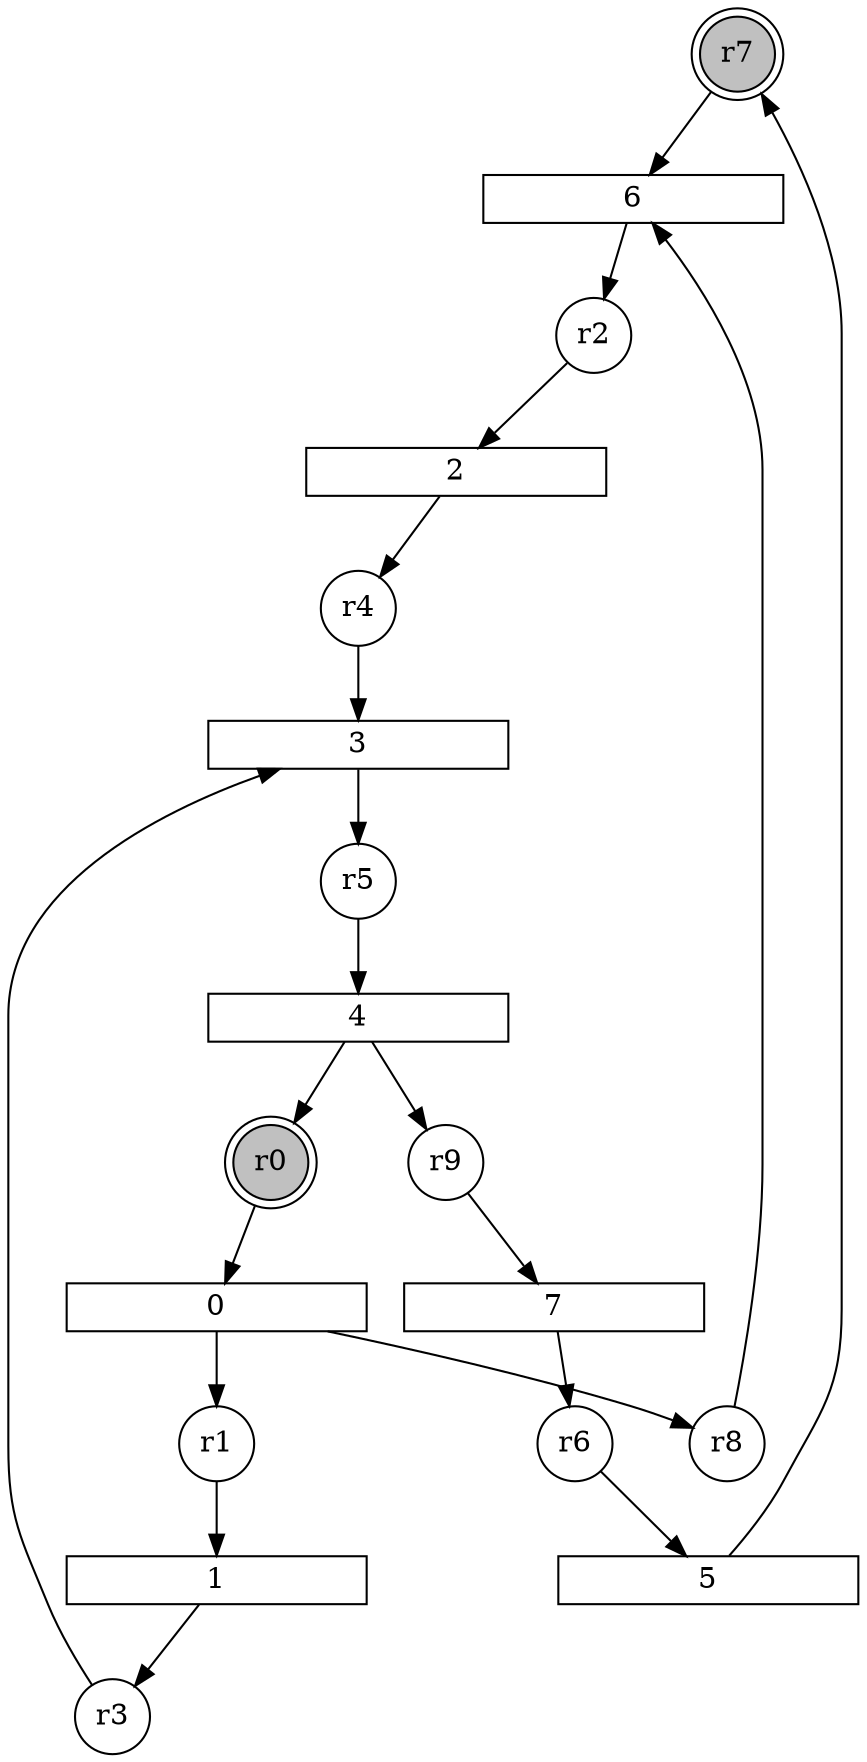 digraph input12_PN{
subgraph initial_place {
	node [shape=doublecircle,fixedsize=true, fixedsize = 2, color = black, fillcolor = gray, style = filled];
	r7;
	r0;
}
subgraph place {     
	node [shape=circle,fixedsize=true, fixedsize = 2];
	r1;
	r8;
	r2;
	r3;
	r4;
	r6;
	r9;
	r5;
}
subgraph transitions {
	node [shape=rect,height=0.2,width=2, forcelabels = false];
	0;
	1;
	2;
	3;
	4;
	5;
	6;
	7;
}
	r0 -> 0;
	r1 -> 1;
	r2 -> 2;
	r3 -> 3;
	r4 -> 3;
	r5 -> 4;
	r6 -> 5;
	r7 -> 6;
	r8 -> 6;
	r9 -> 7;
	0 -> r1;
	0 -> r8;
	1 -> r3;
	2 -> r4;
	3 -> r5;
	4 -> r0;
	4 -> r9;
	5 -> r7;
	6 -> r2;
	7 -> r6;
}